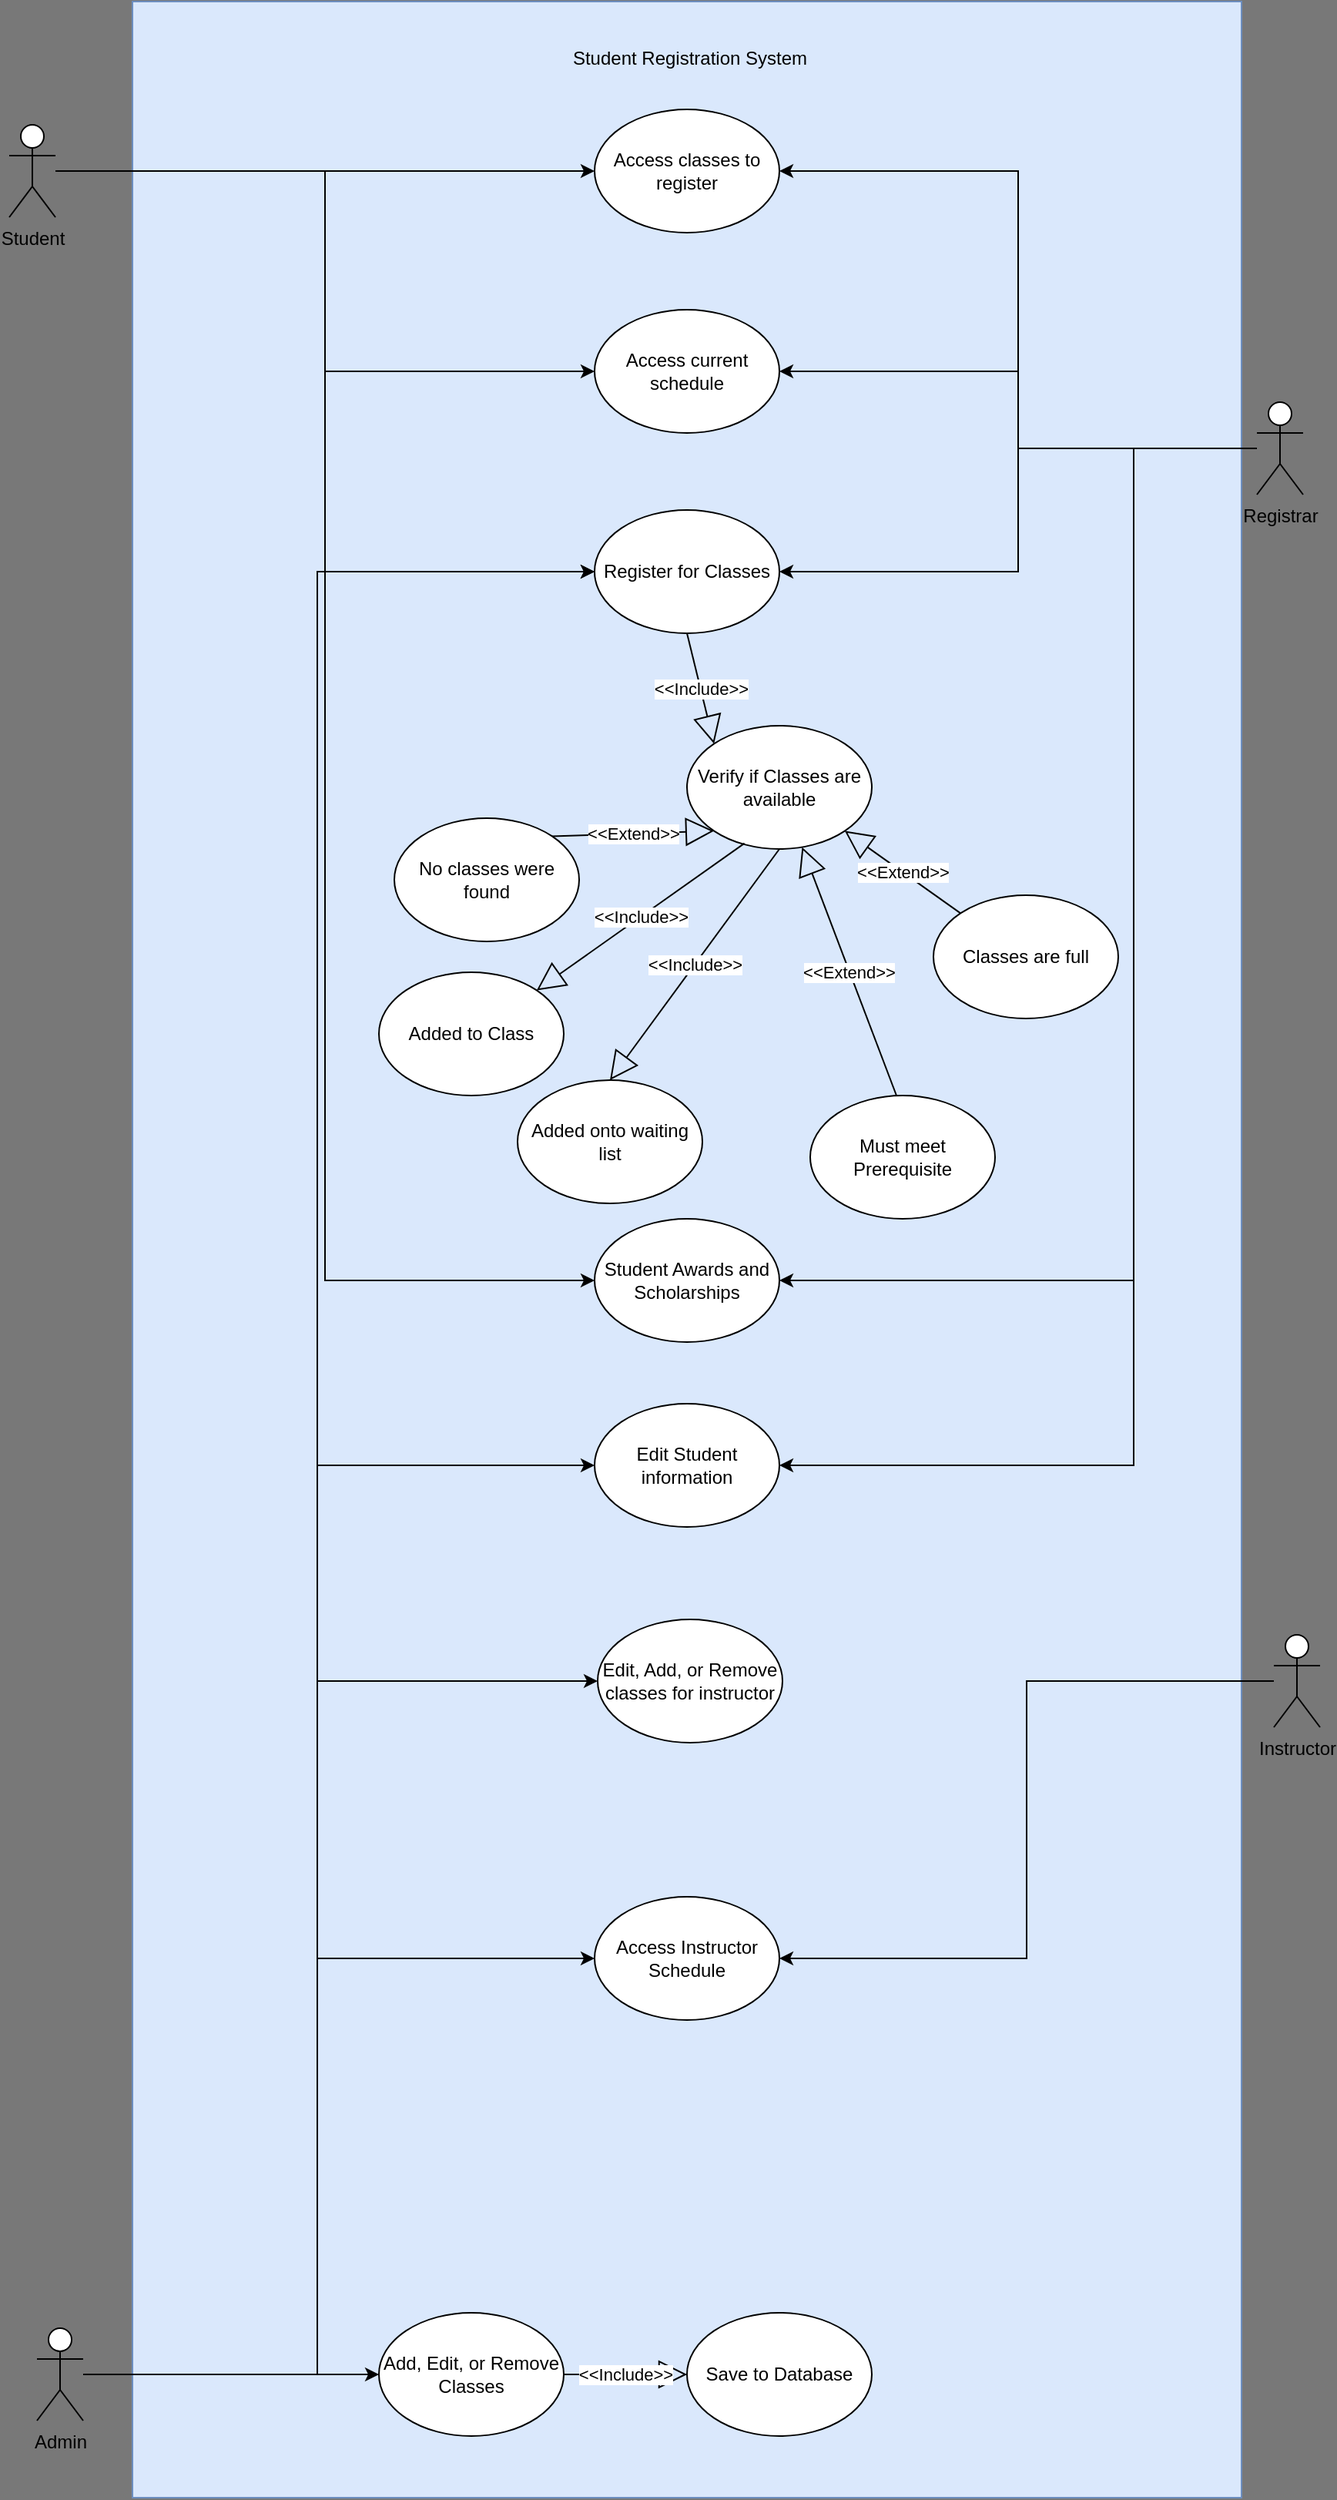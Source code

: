 <mxfile version="21.6.3" type="github">
  <diagram name="Page-1" id="DcNd4Jaa2J11vzP_rRoY">
    <mxGraphModel dx="2085" dy="656" grid="1" gridSize="10" guides="1" tooltips="1" connect="1" arrows="1" fold="1" page="1" pageScale="1" pageWidth="850" pageHeight="1100" background="#787878" math="0" shadow="0">
      <root>
        <mxCell id="0" />
        <mxCell id="1" parent="0" />
        <mxCell id="4R_d31oLcKYogDUDdPmI-1" value="" style="rounded=0;whiteSpace=wrap;html=1;fillColor=#dae8fc;strokeColor=#6c8ebf;" vertex="1" parent="1">
          <mxGeometry x="80" y="80" width="720" height="1620" as="geometry" />
        </mxCell>
        <mxCell id="4R_d31oLcKYogDUDdPmI-10" style="edgeStyle=orthogonalEdgeStyle;rounded=0;orthogonalLoop=1;jettySize=auto;html=1;entryX=0;entryY=0.5;entryDx=0;entryDy=0;" edge="1" parent="1" source="4R_d31oLcKYogDUDdPmI-2" target="4R_d31oLcKYogDUDdPmI-5">
          <mxGeometry relative="1" as="geometry" />
        </mxCell>
        <mxCell id="4R_d31oLcKYogDUDdPmI-13" style="edgeStyle=orthogonalEdgeStyle;rounded=0;orthogonalLoop=1;jettySize=auto;html=1;entryX=0;entryY=0.5;entryDx=0;entryDy=0;" edge="1" parent="1" source="4R_d31oLcKYogDUDdPmI-2" target="4R_d31oLcKYogDUDdPmI-7">
          <mxGeometry relative="1" as="geometry" />
        </mxCell>
        <mxCell id="4R_d31oLcKYogDUDdPmI-15" style="edgeStyle=orthogonalEdgeStyle;rounded=0;orthogonalLoop=1;jettySize=auto;html=1;entryX=0;entryY=0.5;entryDx=0;entryDy=0;" edge="1" parent="1" source="4R_d31oLcKYogDUDdPmI-2" target="4R_d31oLcKYogDUDdPmI-14">
          <mxGeometry relative="1" as="geometry" />
        </mxCell>
        <mxCell id="4R_d31oLcKYogDUDdPmI-36" style="edgeStyle=orthogonalEdgeStyle;rounded=0;orthogonalLoop=1;jettySize=auto;html=1;entryX=0;entryY=0.5;entryDx=0;entryDy=0;" edge="1" parent="1" source="4R_d31oLcKYogDUDdPmI-2" target="4R_d31oLcKYogDUDdPmI-35">
          <mxGeometry relative="1" as="geometry" />
        </mxCell>
        <mxCell id="4R_d31oLcKYogDUDdPmI-2" value="&lt;div&gt;Student&lt;br&gt;&lt;/div&gt;" style="shape=umlActor;verticalLabelPosition=bottom;verticalAlign=top;html=1;outlineConnect=0;" vertex="1" parent="1">
          <mxGeometry y="160" width="30" height="60" as="geometry" />
        </mxCell>
        <mxCell id="4R_d31oLcKYogDUDdPmI-18" style="edgeStyle=orthogonalEdgeStyle;rounded=0;orthogonalLoop=1;jettySize=auto;html=1;entryX=0;entryY=0.5;entryDx=0;entryDy=0;" edge="1" parent="1" source="4R_d31oLcKYogDUDdPmI-3" target="4R_d31oLcKYogDUDdPmI-17">
          <mxGeometry relative="1" as="geometry" />
        </mxCell>
        <mxCell id="4R_d31oLcKYogDUDdPmI-40" style="edgeStyle=orthogonalEdgeStyle;rounded=0;orthogonalLoop=1;jettySize=auto;html=1;entryX=0;entryY=0.5;entryDx=0;entryDy=0;" edge="1" parent="1" source="4R_d31oLcKYogDUDdPmI-3" target="4R_d31oLcKYogDUDdPmI-14">
          <mxGeometry relative="1" as="geometry">
            <Array as="points">
              <mxPoint x="200" y="1620" />
              <mxPoint x="200" y="450" />
            </Array>
          </mxGeometry>
        </mxCell>
        <mxCell id="4R_d31oLcKYogDUDdPmI-43" style="edgeStyle=orthogonalEdgeStyle;rounded=0;orthogonalLoop=1;jettySize=auto;html=1;entryX=0;entryY=0.5;entryDx=0;entryDy=0;" edge="1" parent="1" source="4R_d31oLcKYogDUDdPmI-3" target="4R_d31oLcKYogDUDdPmI-42">
          <mxGeometry relative="1" as="geometry">
            <Array as="points">
              <mxPoint x="200" y="1620" />
              <mxPoint x="200" y="1030" />
            </Array>
          </mxGeometry>
        </mxCell>
        <mxCell id="4R_d31oLcKYogDUDdPmI-49" style="edgeStyle=orthogonalEdgeStyle;rounded=0;orthogonalLoop=1;jettySize=auto;html=1;entryX=0;entryY=0.5;entryDx=0;entryDy=0;" edge="1" parent="1" source="4R_d31oLcKYogDUDdPmI-3" target="4R_d31oLcKYogDUDdPmI-46">
          <mxGeometry relative="1" as="geometry">
            <Array as="points">
              <mxPoint x="200" y="1620" />
              <mxPoint x="200" y="1350" />
            </Array>
          </mxGeometry>
        </mxCell>
        <mxCell id="4R_d31oLcKYogDUDdPmI-51" style="edgeStyle=orthogonalEdgeStyle;rounded=0;orthogonalLoop=1;jettySize=auto;html=1;entryX=0;entryY=0.5;entryDx=0;entryDy=0;" edge="1" parent="1" source="4R_d31oLcKYogDUDdPmI-3" target="4R_d31oLcKYogDUDdPmI-50">
          <mxGeometry relative="1" as="geometry">
            <Array as="points">
              <mxPoint x="200" y="1620" />
              <mxPoint x="200" y="1170" />
            </Array>
          </mxGeometry>
        </mxCell>
        <mxCell id="4R_d31oLcKYogDUDdPmI-3" value="&lt;div&gt;Admin&lt;/div&gt;" style="shape=umlActor;verticalLabelPosition=bottom;verticalAlign=top;html=1;outlineConnect=0;" vertex="1" parent="1">
          <mxGeometry x="18" y="1590" width="30" height="60" as="geometry" />
        </mxCell>
        <mxCell id="4R_d31oLcKYogDUDdPmI-11" style="edgeStyle=orthogonalEdgeStyle;rounded=0;orthogonalLoop=1;jettySize=auto;html=1;entryX=1;entryY=0.5;entryDx=0;entryDy=0;" edge="1" parent="1" source="4R_d31oLcKYogDUDdPmI-4" target="4R_d31oLcKYogDUDdPmI-5">
          <mxGeometry relative="1" as="geometry" />
        </mxCell>
        <mxCell id="4R_d31oLcKYogDUDdPmI-12" style="edgeStyle=orthogonalEdgeStyle;rounded=0;orthogonalLoop=1;jettySize=auto;html=1;" edge="1" parent="1" source="4R_d31oLcKYogDUDdPmI-4" target="4R_d31oLcKYogDUDdPmI-7">
          <mxGeometry relative="1" as="geometry" />
        </mxCell>
        <mxCell id="4R_d31oLcKYogDUDdPmI-16" style="edgeStyle=orthogonalEdgeStyle;rounded=0;orthogonalLoop=1;jettySize=auto;html=1;entryX=1;entryY=0.5;entryDx=0;entryDy=0;" edge="1" parent="1" source="4R_d31oLcKYogDUDdPmI-4" target="4R_d31oLcKYogDUDdPmI-14">
          <mxGeometry relative="1" as="geometry" />
        </mxCell>
        <mxCell id="4R_d31oLcKYogDUDdPmI-37" style="edgeStyle=orthogonalEdgeStyle;rounded=0;orthogonalLoop=1;jettySize=auto;html=1;entryX=1;entryY=0.5;entryDx=0;entryDy=0;" edge="1" parent="1" source="4R_d31oLcKYogDUDdPmI-4" target="4R_d31oLcKYogDUDdPmI-35">
          <mxGeometry relative="1" as="geometry">
            <Array as="points">
              <mxPoint x="730" y="370" />
              <mxPoint x="730" y="910" />
            </Array>
          </mxGeometry>
        </mxCell>
        <mxCell id="4R_d31oLcKYogDUDdPmI-45" style="edgeStyle=orthogonalEdgeStyle;rounded=0;orthogonalLoop=1;jettySize=auto;html=1;entryX=1;entryY=0.5;entryDx=0;entryDy=0;" edge="1" parent="1" source="4R_d31oLcKYogDUDdPmI-4" target="4R_d31oLcKYogDUDdPmI-42">
          <mxGeometry relative="1" as="geometry">
            <Array as="points">
              <mxPoint x="730" y="370" />
              <mxPoint x="730" y="1030" />
            </Array>
          </mxGeometry>
        </mxCell>
        <mxCell id="4R_d31oLcKYogDUDdPmI-4" value="Registrar" style="shape=umlActor;verticalLabelPosition=bottom;verticalAlign=top;html=1;outlineConnect=0;" vertex="1" parent="1">
          <mxGeometry x="810" y="340" width="30" height="60" as="geometry" />
        </mxCell>
        <mxCell id="4R_d31oLcKYogDUDdPmI-5" value="Access classes to register" style="ellipse;whiteSpace=wrap;html=1;" vertex="1" parent="1">
          <mxGeometry x="380" y="150" width="120" height="80" as="geometry" />
        </mxCell>
        <mxCell id="4R_d31oLcKYogDUDdPmI-6" value="Student Registration System" style="text;html=1;strokeColor=none;fillColor=none;align=center;verticalAlign=middle;whiteSpace=wrap;rounded=0;" vertex="1" parent="1">
          <mxGeometry x="352" y="102" width="180" height="30" as="geometry" />
        </mxCell>
        <mxCell id="4R_d31oLcKYogDUDdPmI-7" value="Access current schedule " style="ellipse;whiteSpace=wrap;html=1;" vertex="1" parent="1">
          <mxGeometry x="380" y="280" width="120" height="80" as="geometry" />
        </mxCell>
        <mxCell id="4R_d31oLcKYogDUDdPmI-14" value="Register for Classes" style="ellipse;whiteSpace=wrap;html=1;" vertex="1" parent="1">
          <mxGeometry x="380" y="410" width="120" height="80" as="geometry" />
        </mxCell>
        <mxCell id="4R_d31oLcKYogDUDdPmI-17" value="Add, Edit, or Remove Classes" style="ellipse;whiteSpace=wrap;html=1;" vertex="1" parent="1">
          <mxGeometry x="240" y="1580" width="120" height="80" as="geometry" />
        </mxCell>
        <mxCell id="4R_d31oLcKYogDUDdPmI-19" value="Save to Database" style="ellipse;whiteSpace=wrap;html=1;" vertex="1" parent="1">
          <mxGeometry x="440" y="1580" width="120" height="80" as="geometry" />
        </mxCell>
        <mxCell id="4R_d31oLcKYogDUDdPmI-21" value="&amp;lt;&amp;lt;Include&amp;gt;&amp;gt;" style="endArrow=block;endSize=16;endFill=0;html=1;rounded=0;exitX=1;exitY=0.5;exitDx=0;exitDy=0;entryX=0;entryY=0.5;entryDx=0;entryDy=0;" edge="1" parent="1" source="4R_d31oLcKYogDUDdPmI-17" target="4R_d31oLcKYogDUDdPmI-19">
          <mxGeometry width="160" relative="1" as="geometry">
            <mxPoint x="340" y="1280" as="sourcePoint" />
            <mxPoint x="500" y="1280" as="targetPoint" />
          </mxGeometry>
        </mxCell>
        <mxCell id="4R_d31oLcKYogDUDdPmI-22" value="&lt;div&gt;&amp;lt;&amp;lt;Include&amp;gt;&amp;gt;&lt;/div&gt;" style="endArrow=block;endSize=16;endFill=0;html=1;rounded=0;exitX=0.5;exitY=1;exitDx=0;exitDy=0;entryX=0;entryY=0;entryDx=0;entryDy=0;" edge="1" parent="1" source="4R_d31oLcKYogDUDdPmI-14" target="4R_d31oLcKYogDUDdPmI-23">
          <mxGeometry width="160" relative="1" as="geometry">
            <mxPoint x="440" y="520" as="sourcePoint" />
            <mxPoint x="600" y="520" as="targetPoint" />
          </mxGeometry>
        </mxCell>
        <mxCell id="4R_d31oLcKYogDUDdPmI-23" value="Verify if Classes are available" style="ellipse;whiteSpace=wrap;html=1;" vertex="1" parent="1">
          <mxGeometry x="440" y="550" width="120" height="80" as="geometry" />
        </mxCell>
        <mxCell id="4R_d31oLcKYogDUDdPmI-24" value="&lt;div&gt;No classes were found&lt;/div&gt;" style="ellipse;whiteSpace=wrap;html=1;" vertex="1" parent="1">
          <mxGeometry x="250" y="610" width="120" height="80" as="geometry" />
        </mxCell>
        <mxCell id="4R_d31oLcKYogDUDdPmI-25" value="&amp;lt;&amp;lt;Extend&amp;gt;&amp;gt;" style="endArrow=block;endSize=16;endFill=0;html=1;rounded=0;exitX=1;exitY=0;exitDx=0;exitDy=0;entryX=0;entryY=1;entryDx=0;entryDy=0;" edge="1" parent="1" source="4R_d31oLcKYogDUDdPmI-24" target="4R_d31oLcKYogDUDdPmI-23">
          <mxGeometry width="160" relative="1" as="geometry">
            <mxPoint x="460" y="710" as="sourcePoint" />
            <mxPoint x="620" y="710" as="targetPoint" />
          </mxGeometry>
        </mxCell>
        <mxCell id="4R_d31oLcKYogDUDdPmI-26" value="Classes are full" style="ellipse;whiteSpace=wrap;html=1;" vertex="1" parent="1">
          <mxGeometry x="600" y="660" width="120" height="80" as="geometry" />
        </mxCell>
        <mxCell id="4R_d31oLcKYogDUDdPmI-27" value="&amp;lt;&amp;lt;Extend&amp;gt;&amp;gt;" style="endArrow=block;endSize=16;endFill=0;html=1;rounded=0;exitX=0;exitY=0;exitDx=0;exitDy=0;entryX=1;entryY=1;entryDx=0;entryDy=0;" edge="1" parent="1" source="4R_d31oLcKYogDUDdPmI-26" target="4R_d31oLcKYogDUDdPmI-23">
          <mxGeometry width="160" relative="1" as="geometry">
            <mxPoint x="592" y="644" as="sourcePoint" />
            <mxPoint x="648" y="590" as="targetPoint" />
          </mxGeometry>
        </mxCell>
        <mxCell id="4R_d31oLcKYogDUDdPmI-31" value="&lt;div&gt;&amp;lt;&amp;lt;Include&amp;gt;&amp;gt;&lt;/div&gt;" style="endArrow=block;endSize=16;endFill=0;html=1;rounded=0;exitX=0.5;exitY=1;exitDx=0;exitDy=0;entryX=0.5;entryY=0;entryDx=0;entryDy=0;" edge="1" parent="1" source="4R_d31oLcKYogDUDdPmI-23" target="4R_d31oLcKYogDUDdPmI-32">
          <mxGeometry width="160" relative="1" as="geometry">
            <mxPoint x="490" y="660" as="sourcePoint" />
            <mxPoint x="570" y="720" as="targetPoint" />
          </mxGeometry>
        </mxCell>
        <mxCell id="4R_d31oLcKYogDUDdPmI-32" value="Added onto waiting list" style="ellipse;whiteSpace=wrap;html=1;" vertex="1" parent="1">
          <mxGeometry x="330" y="780" width="120" height="80" as="geometry" />
        </mxCell>
        <mxCell id="4R_d31oLcKYogDUDdPmI-33" value="Added to Class" style="ellipse;whiteSpace=wrap;html=1;" vertex="1" parent="1">
          <mxGeometry x="240" y="710" width="120" height="80" as="geometry" />
        </mxCell>
        <mxCell id="4R_d31oLcKYogDUDdPmI-34" value="&lt;div&gt;&amp;lt;&amp;lt;Include&amp;gt;&amp;gt;&lt;/div&gt;" style="endArrow=block;endSize=16;endFill=0;html=1;rounded=0;exitX=0.311;exitY=0.954;exitDx=0;exitDy=0;entryX=1;entryY=0;entryDx=0;entryDy=0;exitPerimeter=0;" edge="1" parent="1" source="4R_d31oLcKYogDUDdPmI-23" target="4R_d31oLcKYogDUDdPmI-33">
          <mxGeometry width="160" relative="1" as="geometry">
            <mxPoint x="430" y="640" as="sourcePoint" />
            <mxPoint x="500" y="730" as="targetPoint" />
          </mxGeometry>
        </mxCell>
        <mxCell id="4R_d31oLcKYogDUDdPmI-35" value="Student Awards and Scholarships" style="ellipse;whiteSpace=wrap;html=1;" vertex="1" parent="1">
          <mxGeometry x="380" y="870" width="120" height="80" as="geometry" />
        </mxCell>
        <mxCell id="4R_d31oLcKYogDUDdPmI-38" value="&amp;lt;&amp;lt;Extend&amp;gt;&amp;gt;" style="endArrow=block;endSize=16;endFill=0;html=1;rounded=0;exitX=0;exitY=0;exitDx=0;exitDy=0;" edge="1" parent="1" target="4R_d31oLcKYogDUDdPmI-23">
          <mxGeometry width="160" relative="1" as="geometry">
            <mxPoint x="576" y="790" as="sourcePoint" />
            <mxPoint x="500" y="736" as="targetPoint" />
          </mxGeometry>
        </mxCell>
        <mxCell id="4R_d31oLcKYogDUDdPmI-39" value="Must meet Prerequisite" style="ellipse;whiteSpace=wrap;html=1;" vertex="1" parent="1">
          <mxGeometry x="520" y="790" width="120" height="80" as="geometry" />
        </mxCell>
        <mxCell id="4R_d31oLcKYogDUDdPmI-47" style="edgeStyle=orthogonalEdgeStyle;rounded=0;orthogonalLoop=1;jettySize=auto;html=1;entryX=1;entryY=0.5;entryDx=0;entryDy=0;" edge="1" parent="1" source="4R_d31oLcKYogDUDdPmI-41" target="4R_d31oLcKYogDUDdPmI-46">
          <mxGeometry relative="1" as="geometry" />
        </mxCell>
        <mxCell id="4R_d31oLcKYogDUDdPmI-41" value="Instructor" style="shape=umlActor;verticalLabelPosition=bottom;verticalAlign=top;html=1;outlineConnect=0;" vertex="1" parent="1">
          <mxGeometry x="821" y="1140" width="30" height="60" as="geometry" />
        </mxCell>
        <mxCell id="4R_d31oLcKYogDUDdPmI-42" value="Edit Student information" style="ellipse;whiteSpace=wrap;html=1;" vertex="1" parent="1">
          <mxGeometry x="380" y="990" width="120" height="80" as="geometry" />
        </mxCell>
        <mxCell id="4R_d31oLcKYogDUDdPmI-46" value="Access Instructor Schedule" style="ellipse;whiteSpace=wrap;html=1;" vertex="1" parent="1">
          <mxGeometry x="380" y="1310" width="120" height="80" as="geometry" />
        </mxCell>
        <mxCell id="4R_d31oLcKYogDUDdPmI-50" value="Edit, Add, or Remove classes for instructor" style="ellipse;whiteSpace=wrap;html=1;" vertex="1" parent="1">
          <mxGeometry x="382" y="1130" width="120" height="80" as="geometry" />
        </mxCell>
      </root>
    </mxGraphModel>
  </diagram>
</mxfile>
